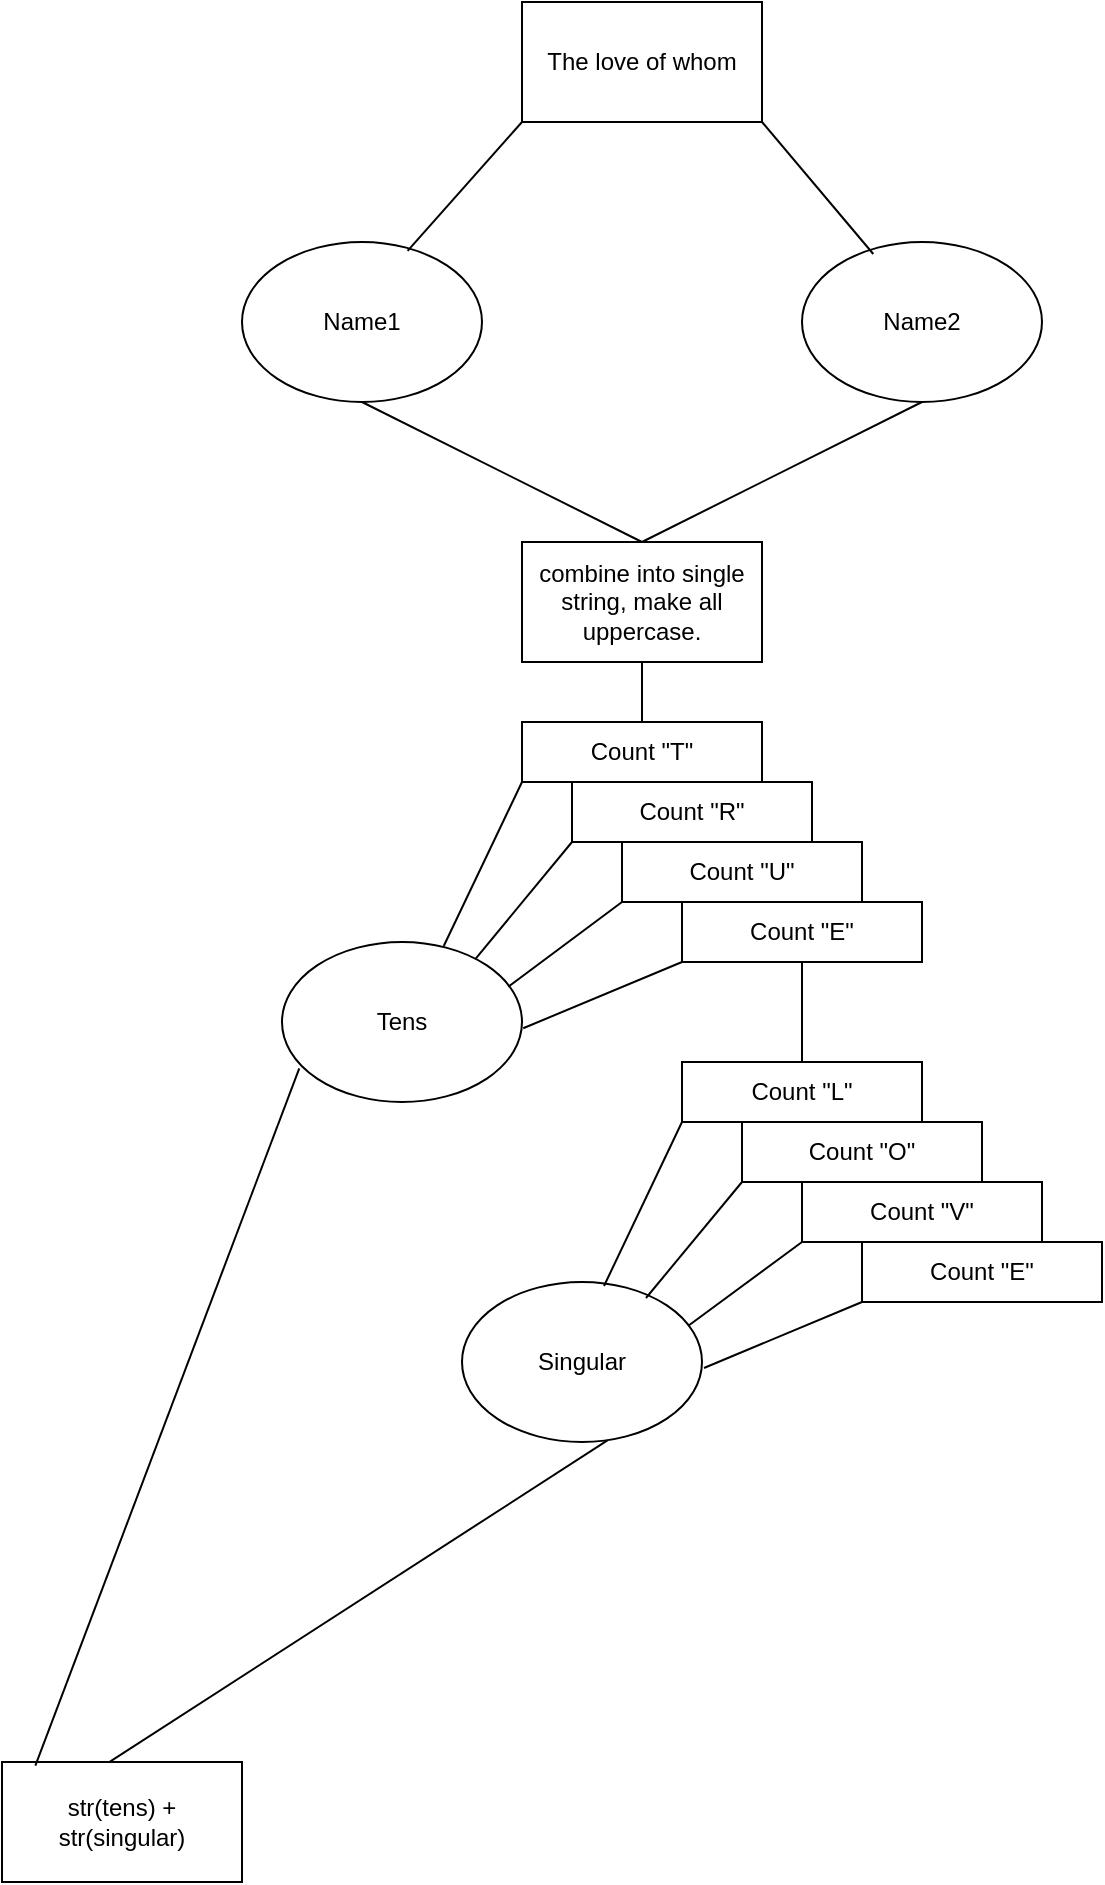 <mxfile version="22.1.21" type="github">
  <diagram name="Page-1" id="AncwzA2ml5umlM7gHB86">
    <mxGraphModel dx="1514" dy="831" grid="1" gridSize="10" guides="1" tooltips="1" connect="1" arrows="1" fold="1" page="1" pageScale="1" pageWidth="850" pageHeight="1100" math="0" shadow="0">
      <root>
        <mxCell id="0" />
        <mxCell id="1" parent="0" />
        <mxCell id="F2ztioaFAJeFgCl4L1l8-2" value="The love of whom" style="rounded=0;whiteSpace=wrap;html=1;" parent="1" vertex="1">
          <mxGeometry x="340" y="120" width="120" height="60" as="geometry" />
        </mxCell>
        <mxCell id="F2ztioaFAJeFgCl4L1l8-3" value="Name1" style="ellipse;whiteSpace=wrap;html=1;" parent="1" vertex="1">
          <mxGeometry x="200" y="240" width="120" height="80" as="geometry" />
        </mxCell>
        <mxCell id="F2ztioaFAJeFgCl4L1l8-4" value="Name2" style="ellipse;whiteSpace=wrap;html=1;" parent="1" vertex="1">
          <mxGeometry x="480" y="240" width="120" height="80" as="geometry" />
        </mxCell>
        <mxCell id="F2ztioaFAJeFgCl4L1l8-7" value="" style="endArrow=none;html=1;rounded=0;entryX=0;entryY=1;entryDx=0;entryDy=0;exitX=0.69;exitY=0.055;exitDx=0;exitDy=0;exitPerimeter=0;" parent="1" source="F2ztioaFAJeFgCl4L1l8-3" target="F2ztioaFAJeFgCl4L1l8-2" edge="1">
          <mxGeometry width="50" height="50" relative="1" as="geometry">
            <mxPoint x="280" y="250" as="sourcePoint" />
            <mxPoint x="330" y="200" as="targetPoint" />
          </mxGeometry>
        </mxCell>
        <mxCell id="F2ztioaFAJeFgCl4L1l8-8" value="" style="endArrow=none;html=1;rounded=0;entryX=0.447;entryY=1.06;entryDx=0;entryDy=0;entryPerimeter=0;exitX=0.297;exitY=0.075;exitDx=0;exitDy=0;exitPerimeter=0;" parent="1" source="F2ztioaFAJeFgCl4L1l8-4" edge="1">
          <mxGeometry width="50" height="50" relative="1" as="geometry">
            <mxPoint x="520" y="250" as="sourcePoint" />
            <mxPoint x="460.0" y="180.0" as="targetPoint" />
          </mxGeometry>
        </mxCell>
        <mxCell id="F2ztioaFAJeFgCl4L1l8-11" value="" style="endArrow=none;html=1;rounded=0;entryX=0.5;entryY=1;entryDx=0;entryDy=0;" parent="1" target="F2ztioaFAJeFgCl4L1l8-3" edge="1">
          <mxGeometry width="50" height="50" relative="1" as="geometry">
            <mxPoint x="400" y="390" as="sourcePoint" />
            <mxPoint x="259.5" y="330" as="targetPoint" />
          </mxGeometry>
        </mxCell>
        <mxCell id="F2ztioaFAJeFgCl4L1l8-12" value="" style="endArrow=none;html=1;rounded=0;entryX=0.5;entryY=1;entryDx=0;entryDy=0;" parent="1" edge="1">
          <mxGeometry width="50" height="50" relative="1" as="geometry">
            <mxPoint x="400" y="390" as="sourcePoint" />
            <mxPoint x="540" y="320" as="targetPoint" />
          </mxGeometry>
        </mxCell>
        <mxCell id="F2ztioaFAJeFgCl4L1l8-13" value="combine into single string, make all uppercase." style="rounded=0;whiteSpace=wrap;html=1;" parent="1" vertex="1">
          <mxGeometry x="340" y="390" width="120" height="60" as="geometry" />
        </mxCell>
        <mxCell id="F2ztioaFAJeFgCl4L1l8-14" value="Count &quot;T&quot;" style="rounded=0;whiteSpace=wrap;html=1;" parent="1" vertex="1">
          <mxGeometry x="340" y="480" width="120" height="30" as="geometry" />
        </mxCell>
        <mxCell id="F2ztioaFAJeFgCl4L1l8-15" value="" style="endArrow=none;html=1;rounded=0;entryX=0.5;entryY=1;entryDx=0;entryDy=0;" parent="1" target="F2ztioaFAJeFgCl4L1l8-13" edge="1">
          <mxGeometry width="50" height="50" relative="1" as="geometry">
            <mxPoint x="400" y="480" as="sourcePoint" />
            <mxPoint x="399" y="452" as="targetPoint" />
          </mxGeometry>
        </mxCell>
        <mxCell id="F2ztioaFAJeFgCl4L1l8-18" value="Count &quot;R&quot;" style="rounded=0;whiteSpace=wrap;html=1;" parent="1" vertex="1">
          <mxGeometry x="365" y="510" width="120" height="30" as="geometry" />
        </mxCell>
        <mxCell id="F2ztioaFAJeFgCl4L1l8-19" value="Count &quot;U&quot;" style="rounded=0;whiteSpace=wrap;html=1;" parent="1" vertex="1">
          <mxGeometry x="390" y="540" width="120" height="30" as="geometry" />
        </mxCell>
        <mxCell id="F2ztioaFAJeFgCl4L1l8-20" value="Count &quot;E&quot;" style="rounded=0;whiteSpace=wrap;html=1;" parent="1" vertex="1">
          <mxGeometry x="420" y="570" width="120" height="30" as="geometry" />
        </mxCell>
        <mxCell id="F2ztioaFAJeFgCl4L1l8-21" value="Tens" style="ellipse;whiteSpace=wrap;html=1;" parent="1" vertex="1">
          <mxGeometry x="220" y="590" width="120" height="80" as="geometry" />
        </mxCell>
        <mxCell id="F2ztioaFAJeFgCl4L1l8-22" value="Singular" style="ellipse;whiteSpace=wrap;html=1;" parent="1" vertex="1">
          <mxGeometry x="310" y="760" width="120" height="80" as="geometry" />
        </mxCell>
        <mxCell id="F2ztioaFAJeFgCl4L1l8-23" value="" style="endArrow=none;html=1;rounded=0;exitX=0.674;exitY=0.025;exitDx=0;exitDy=0;exitPerimeter=0;" parent="1" source="F2ztioaFAJeFgCl4L1l8-21" edge="1">
          <mxGeometry width="50" height="50" relative="1" as="geometry">
            <mxPoint x="290" y="560" as="sourcePoint" />
            <mxPoint x="340" y="510" as="targetPoint" />
          </mxGeometry>
        </mxCell>
        <mxCell id="F2ztioaFAJeFgCl4L1l8-24" value="" style="endArrow=none;html=1;rounded=0;exitX=0.808;exitY=0.102;exitDx=0;exitDy=0;exitPerimeter=0;" parent="1" source="F2ztioaFAJeFgCl4L1l8-21" edge="1">
          <mxGeometry width="50" height="50" relative="1" as="geometry">
            <mxPoint x="315" y="590" as="sourcePoint" />
            <mxPoint x="365" y="540" as="targetPoint" />
          </mxGeometry>
        </mxCell>
        <mxCell id="F2ztioaFAJeFgCl4L1l8-25" value="" style="endArrow=none;html=1;rounded=0;exitX=0.943;exitY=0.28;exitDx=0;exitDy=0;exitPerimeter=0;" parent="1" source="F2ztioaFAJeFgCl4L1l8-21" edge="1">
          <mxGeometry width="50" height="50" relative="1" as="geometry">
            <mxPoint x="340" y="620" as="sourcePoint" />
            <mxPoint x="390" y="570" as="targetPoint" />
          </mxGeometry>
        </mxCell>
        <mxCell id="F2ztioaFAJeFgCl4L1l8-26" value="" style="endArrow=none;html=1;rounded=0;exitX=1.005;exitY=0.539;exitDx=0;exitDy=0;exitPerimeter=0;" parent="1" source="F2ztioaFAJeFgCl4L1l8-21" edge="1">
          <mxGeometry width="50" height="50" relative="1" as="geometry">
            <mxPoint x="370" y="650" as="sourcePoint" />
            <mxPoint x="420" y="600" as="targetPoint" />
          </mxGeometry>
        </mxCell>
        <mxCell id="F2ztioaFAJeFgCl4L1l8-27" value="" style="endArrow=none;html=1;rounded=0;" parent="1" edge="1">
          <mxGeometry width="50" height="50" relative="1" as="geometry">
            <mxPoint x="480" y="650" as="sourcePoint" />
            <mxPoint x="480" y="600" as="targetPoint" />
          </mxGeometry>
        </mxCell>
        <mxCell id="F2ztioaFAJeFgCl4L1l8-28" value="Count &quot;L&quot;" style="rounded=0;whiteSpace=wrap;html=1;" parent="1" vertex="1">
          <mxGeometry x="420" y="650" width="120" height="30" as="geometry" />
        </mxCell>
        <mxCell id="F2ztioaFAJeFgCl4L1l8-29" value="Count &quot;O&quot;" style="rounded=0;whiteSpace=wrap;html=1;" parent="1" vertex="1">
          <mxGeometry x="450" y="680" width="120" height="30" as="geometry" />
        </mxCell>
        <mxCell id="F2ztioaFAJeFgCl4L1l8-30" value="Count &quot;V&quot;" style="rounded=0;whiteSpace=wrap;html=1;" parent="1" vertex="1">
          <mxGeometry x="480" y="710" width="120" height="30" as="geometry" />
        </mxCell>
        <mxCell id="F2ztioaFAJeFgCl4L1l8-31" value="Count &quot;E&quot;" style="rounded=0;whiteSpace=wrap;html=1;" parent="1" vertex="1">
          <mxGeometry x="510" y="740" width="120" height="30" as="geometry" />
        </mxCell>
        <mxCell id="F2ztioaFAJeFgCl4L1l8-32" value="" style="endArrow=none;html=1;rounded=0;exitX=0.674;exitY=0.025;exitDx=0;exitDy=0;exitPerimeter=0;" parent="1" edge="1">
          <mxGeometry width="50" height="50" relative="1" as="geometry">
            <mxPoint x="381" y="762" as="sourcePoint" />
            <mxPoint x="420" y="680" as="targetPoint" />
          </mxGeometry>
        </mxCell>
        <mxCell id="F2ztioaFAJeFgCl4L1l8-33" value="" style="endArrow=none;html=1;rounded=0;exitX=0.808;exitY=0.102;exitDx=0;exitDy=0;exitPerimeter=0;" parent="1" edge="1">
          <mxGeometry width="50" height="50" relative="1" as="geometry">
            <mxPoint x="402" y="768" as="sourcePoint" />
            <mxPoint x="450" y="710" as="targetPoint" />
          </mxGeometry>
        </mxCell>
        <mxCell id="F2ztioaFAJeFgCl4L1l8-34" value="" style="endArrow=none;html=1;rounded=0;exitX=0.943;exitY=0.28;exitDx=0;exitDy=0;exitPerimeter=0;" parent="1" edge="1">
          <mxGeometry width="50" height="50" relative="1" as="geometry">
            <mxPoint x="423" y="782" as="sourcePoint" />
            <mxPoint x="480" y="740" as="targetPoint" />
          </mxGeometry>
        </mxCell>
        <mxCell id="F2ztioaFAJeFgCl4L1l8-35" value="" style="endArrow=none;html=1;rounded=0;exitX=1.005;exitY=0.539;exitDx=0;exitDy=0;exitPerimeter=0;" parent="1" edge="1">
          <mxGeometry width="50" height="50" relative="1" as="geometry">
            <mxPoint x="431" y="803" as="sourcePoint" />
            <mxPoint x="510" y="770" as="targetPoint" />
          </mxGeometry>
        </mxCell>
        <mxCell id="F2ztioaFAJeFgCl4L1l8-36" value="str(tens) + str(singular)" style="rounded=0;whiteSpace=wrap;html=1;" parent="1" vertex="1">
          <mxGeometry x="80" y="1000" width="120" height="60" as="geometry" />
        </mxCell>
        <mxCell id="F2ztioaFAJeFgCl4L1l8-37" value="" style="endArrow=none;html=1;rounded=0;entryX=0.072;entryY=0.79;entryDx=0;entryDy=0;entryPerimeter=0;exitX=0.139;exitY=0.031;exitDx=0;exitDy=0;exitPerimeter=0;" parent="1" source="F2ztioaFAJeFgCl4L1l8-36" target="F2ztioaFAJeFgCl4L1l8-21" edge="1">
          <mxGeometry width="50" height="50" relative="1" as="geometry">
            <mxPoint x="350" y="910" as="sourcePoint" />
            <mxPoint x="400" y="860" as="targetPoint" />
          </mxGeometry>
        </mxCell>
        <mxCell id="F2ztioaFAJeFgCl4L1l8-38" value="" style="endArrow=none;html=1;rounded=0;exitX=0.45;exitY=-0.003;exitDx=0;exitDy=0;exitPerimeter=0;entryX=0.606;entryY=0.99;entryDx=0;entryDy=0;entryPerimeter=0;" parent="1" source="F2ztioaFAJeFgCl4L1l8-36" target="F2ztioaFAJeFgCl4L1l8-22" edge="1">
          <mxGeometry width="50" height="50" relative="1" as="geometry">
            <mxPoint x="320" y="900" as="sourcePoint" />
            <mxPoint x="370" y="850" as="targetPoint" />
          </mxGeometry>
        </mxCell>
      </root>
    </mxGraphModel>
  </diagram>
</mxfile>
